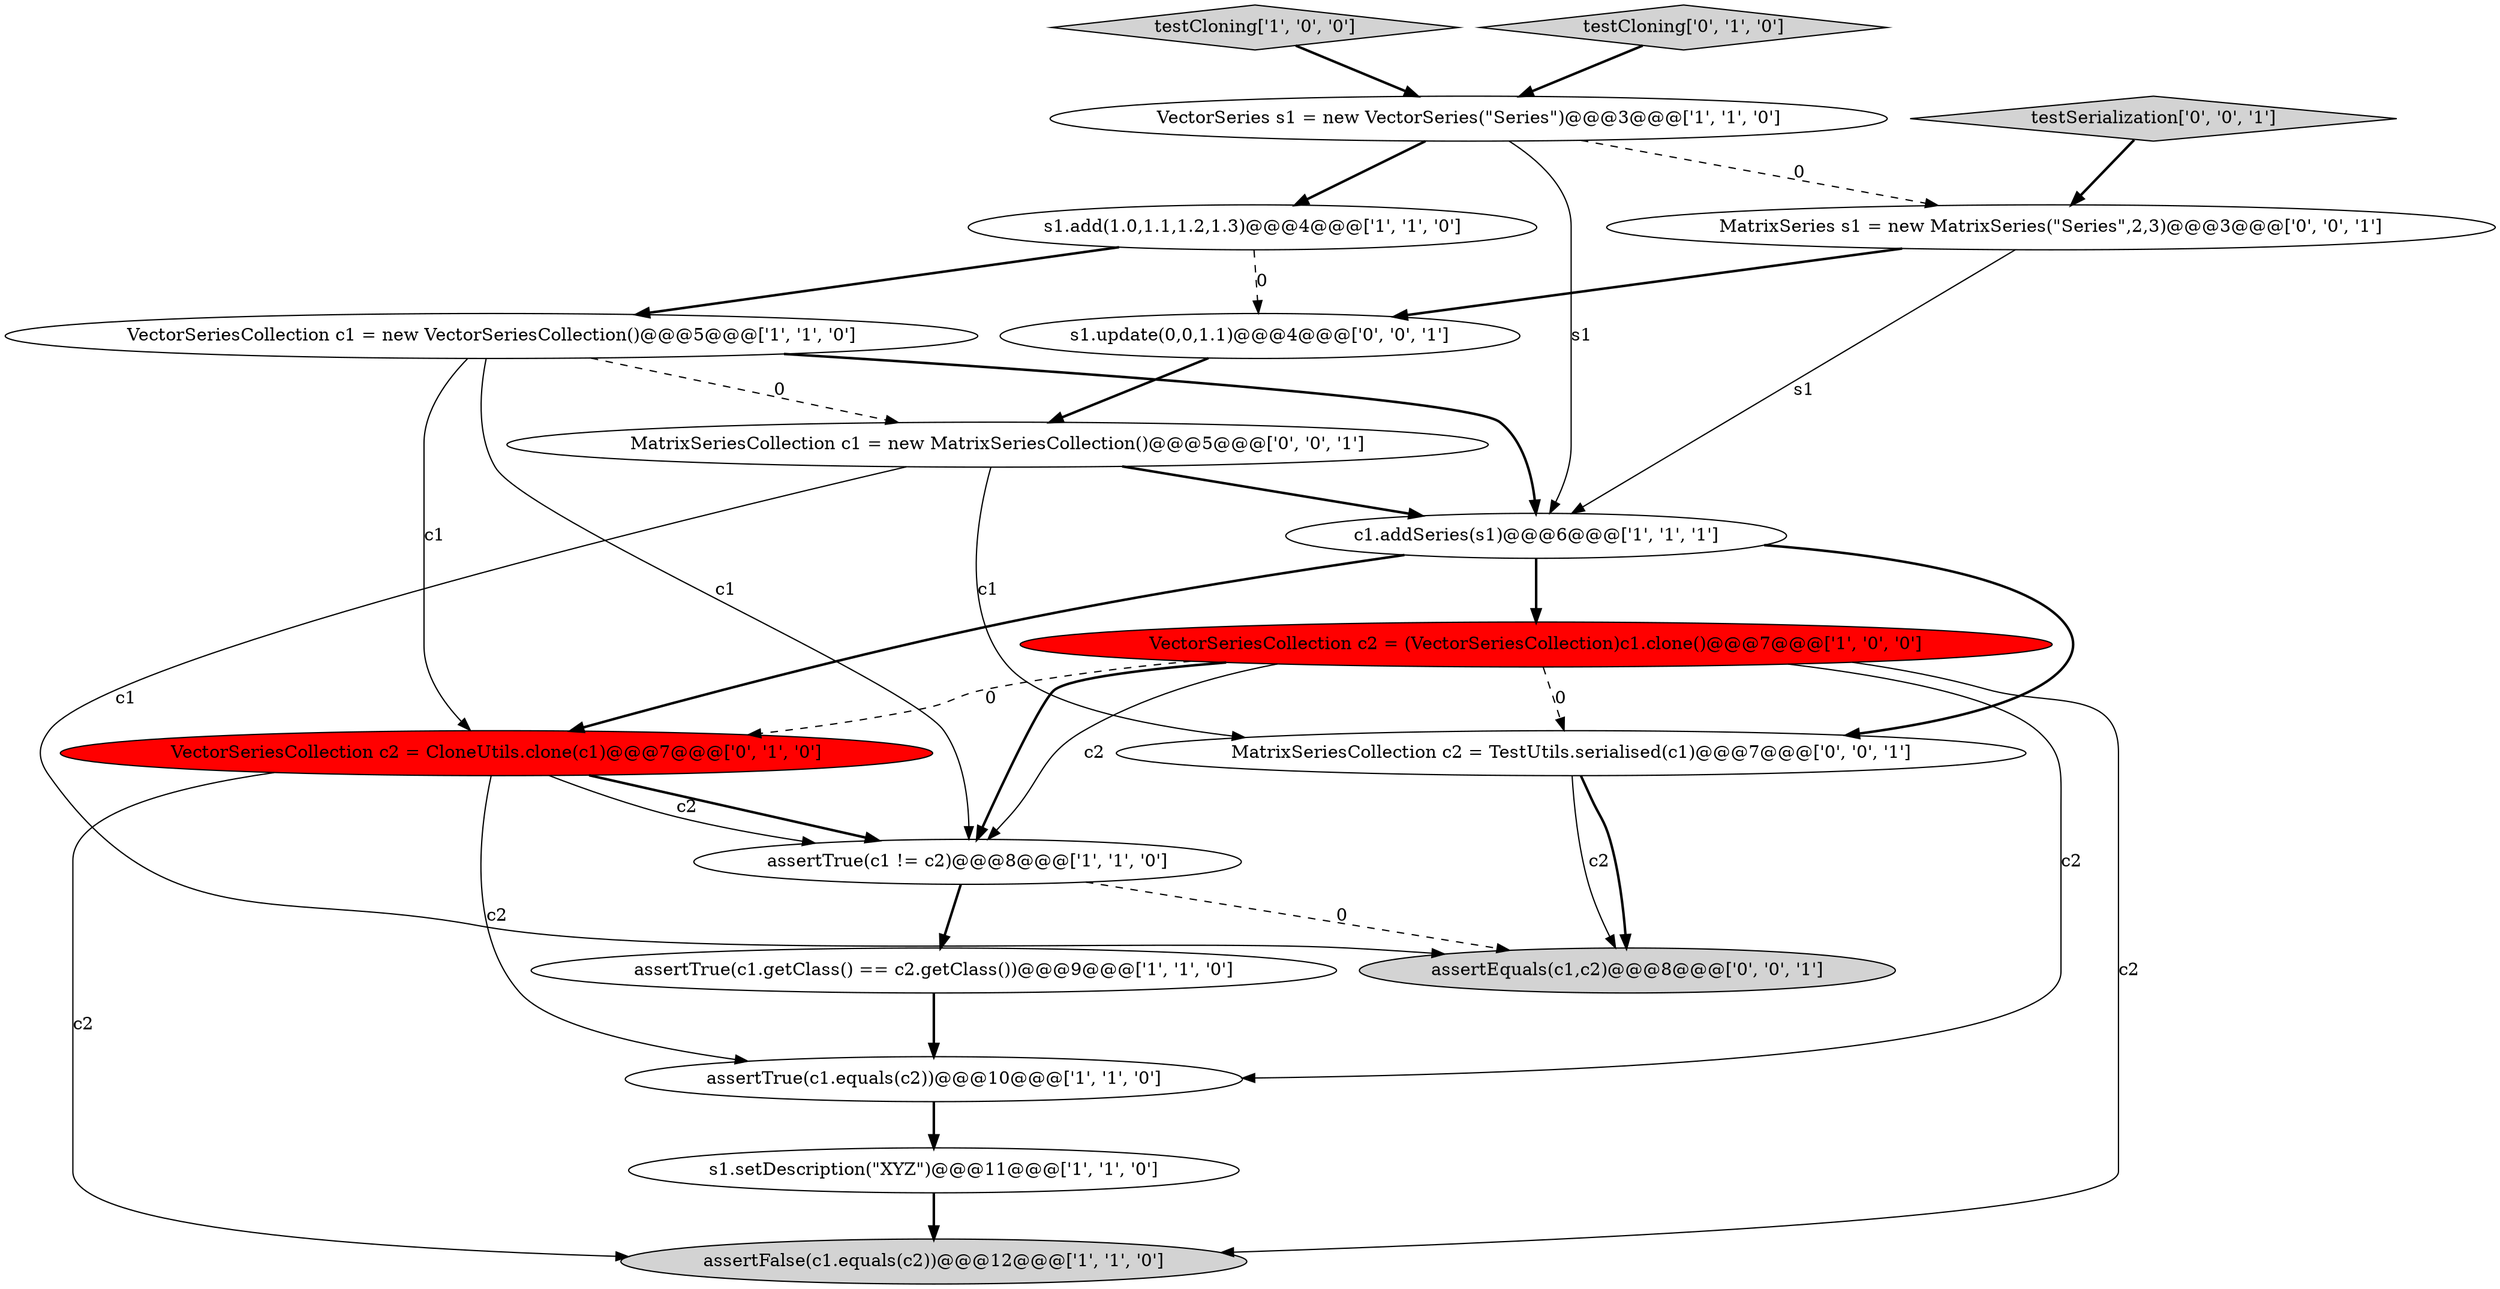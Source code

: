 digraph {
18 [style = filled, label = "s1.update(0,0,1.1)@@@4@@@['0', '0', '1']", fillcolor = white, shape = ellipse image = "AAA0AAABBB3BBB"];
14 [style = filled, label = "MatrixSeries s1 = new MatrixSeries(\"Series\",2,3)@@@3@@@['0', '0', '1']", fillcolor = white, shape = ellipse image = "AAA0AAABBB3BBB"];
7 [style = filled, label = "assertFalse(c1.equals(c2))@@@12@@@['1', '1', '0']", fillcolor = lightgray, shape = ellipse image = "AAA0AAABBB1BBB"];
13 [style = filled, label = "MatrixSeriesCollection c2 = TestUtils.serialised(c1)@@@7@@@['0', '0', '1']", fillcolor = white, shape = ellipse image = "AAA0AAABBB3BBB"];
2 [style = filled, label = "assertTrue(c1.getClass() == c2.getClass())@@@9@@@['1', '1', '0']", fillcolor = white, shape = ellipse image = "AAA0AAABBB1BBB"];
10 [style = filled, label = "testCloning['1', '0', '0']", fillcolor = lightgray, shape = diamond image = "AAA0AAABBB1BBB"];
9 [style = filled, label = "assertTrue(c1 != c2)@@@8@@@['1', '1', '0']", fillcolor = white, shape = ellipse image = "AAA0AAABBB1BBB"];
5 [style = filled, label = "s1.add(1.0,1.1,1.2,1.3)@@@4@@@['1', '1', '0']", fillcolor = white, shape = ellipse image = "AAA0AAABBB1BBB"];
12 [style = filled, label = "testCloning['0', '1', '0']", fillcolor = lightgray, shape = diamond image = "AAA0AAABBB2BBB"];
0 [style = filled, label = "VectorSeriesCollection c2 = (VectorSeriesCollection)c1.clone()@@@7@@@['1', '0', '0']", fillcolor = red, shape = ellipse image = "AAA1AAABBB1BBB"];
1 [style = filled, label = "c1.addSeries(s1)@@@6@@@['1', '1', '1']", fillcolor = white, shape = ellipse image = "AAA0AAABBB1BBB"];
3 [style = filled, label = "assertTrue(c1.equals(c2))@@@10@@@['1', '1', '0']", fillcolor = white, shape = ellipse image = "AAA0AAABBB1BBB"];
4 [style = filled, label = "VectorSeries s1 = new VectorSeries(\"Series\")@@@3@@@['1', '1', '0']", fillcolor = white, shape = ellipse image = "AAA0AAABBB1BBB"];
15 [style = filled, label = "MatrixSeriesCollection c1 = new MatrixSeriesCollection()@@@5@@@['0', '0', '1']", fillcolor = white, shape = ellipse image = "AAA0AAABBB3BBB"];
16 [style = filled, label = "testSerialization['0', '0', '1']", fillcolor = lightgray, shape = diamond image = "AAA0AAABBB3BBB"];
17 [style = filled, label = "assertEquals(c1,c2)@@@8@@@['0', '0', '1']", fillcolor = lightgray, shape = ellipse image = "AAA0AAABBB3BBB"];
6 [style = filled, label = "s1.setDescription(\"XYZ\")@@@11@@@['1', '1', '0']", fillcolor = white, shape = ellipse image = "AAA0AAABBB1BBB"];
11 [style = filled, label = "VectorSeriesCollection c2 = CloneUtils.clone(c1)@@@7@@@['0', '1', '0']", fillcolor = red, shape = ellipse image = "AAA1AAABBB2BBB"];
8 [style = filled, label = "VectorSeriesCollection c1 = new VectorSeriesCollection()@@@5@@@['1', '1', '0']", fillcolor = white, shape = ellipse image = "AAA0AAABBB1BBB"];
5->8 [style = bold, label=""];
15->17 [style = solid, label="c1"];
0->9 [style = bold, label=""];
14->1 [style = solid, label="s1"];
9->2 [style = bold, label=""];
8->9 [style = solid, label="c1"];
2->3 [style = bold, label=""];
8->15 [style = dashed, label="0"];
0->9 [style = solid, label="c2"];
18->15 [style = bold, label=""];
11->7 [style = solid, label="c2"];
3->6 [style = bold, label=""];
11->3 [style = solid, label="c2"];
0->11 [style = dashed, label="0"];
1->0 [style = bold, label=""];
8->11 [style = solid, label="c1"];
11->9 [style = bold, label=""];
0->3 [style = solid, label="c2"];
5->18 [style = dashed, label="0"];
1->13 [style = bold, label=""];
13->17 [style = solid, label="c2"];
1->11 [style = bold, label=""];
8->1 [style = bold, label=""];
13->17 [style = bold, label=""];
15->13 [style = solid, label="c1"];
12->4 [style = bold, label=""];
11->9 [style = solid, label="c2"];
9->17 [style = dashed, label="0"];
0->13 [style = dashed, label="0"];
10->4 [style = bold, label=""];
16->14 [style = bold, label=""];
14->18 [style = bold, label=""];
4->14 [style = dashed, label="0"];
4->1 [style = solid, label="s1"];
0->7 [style = solid, label="c2"];
6->7 [style = bold, label=""];
4->5 [style = bold, label=""];
15->1 [style = bold, label=""];
}

